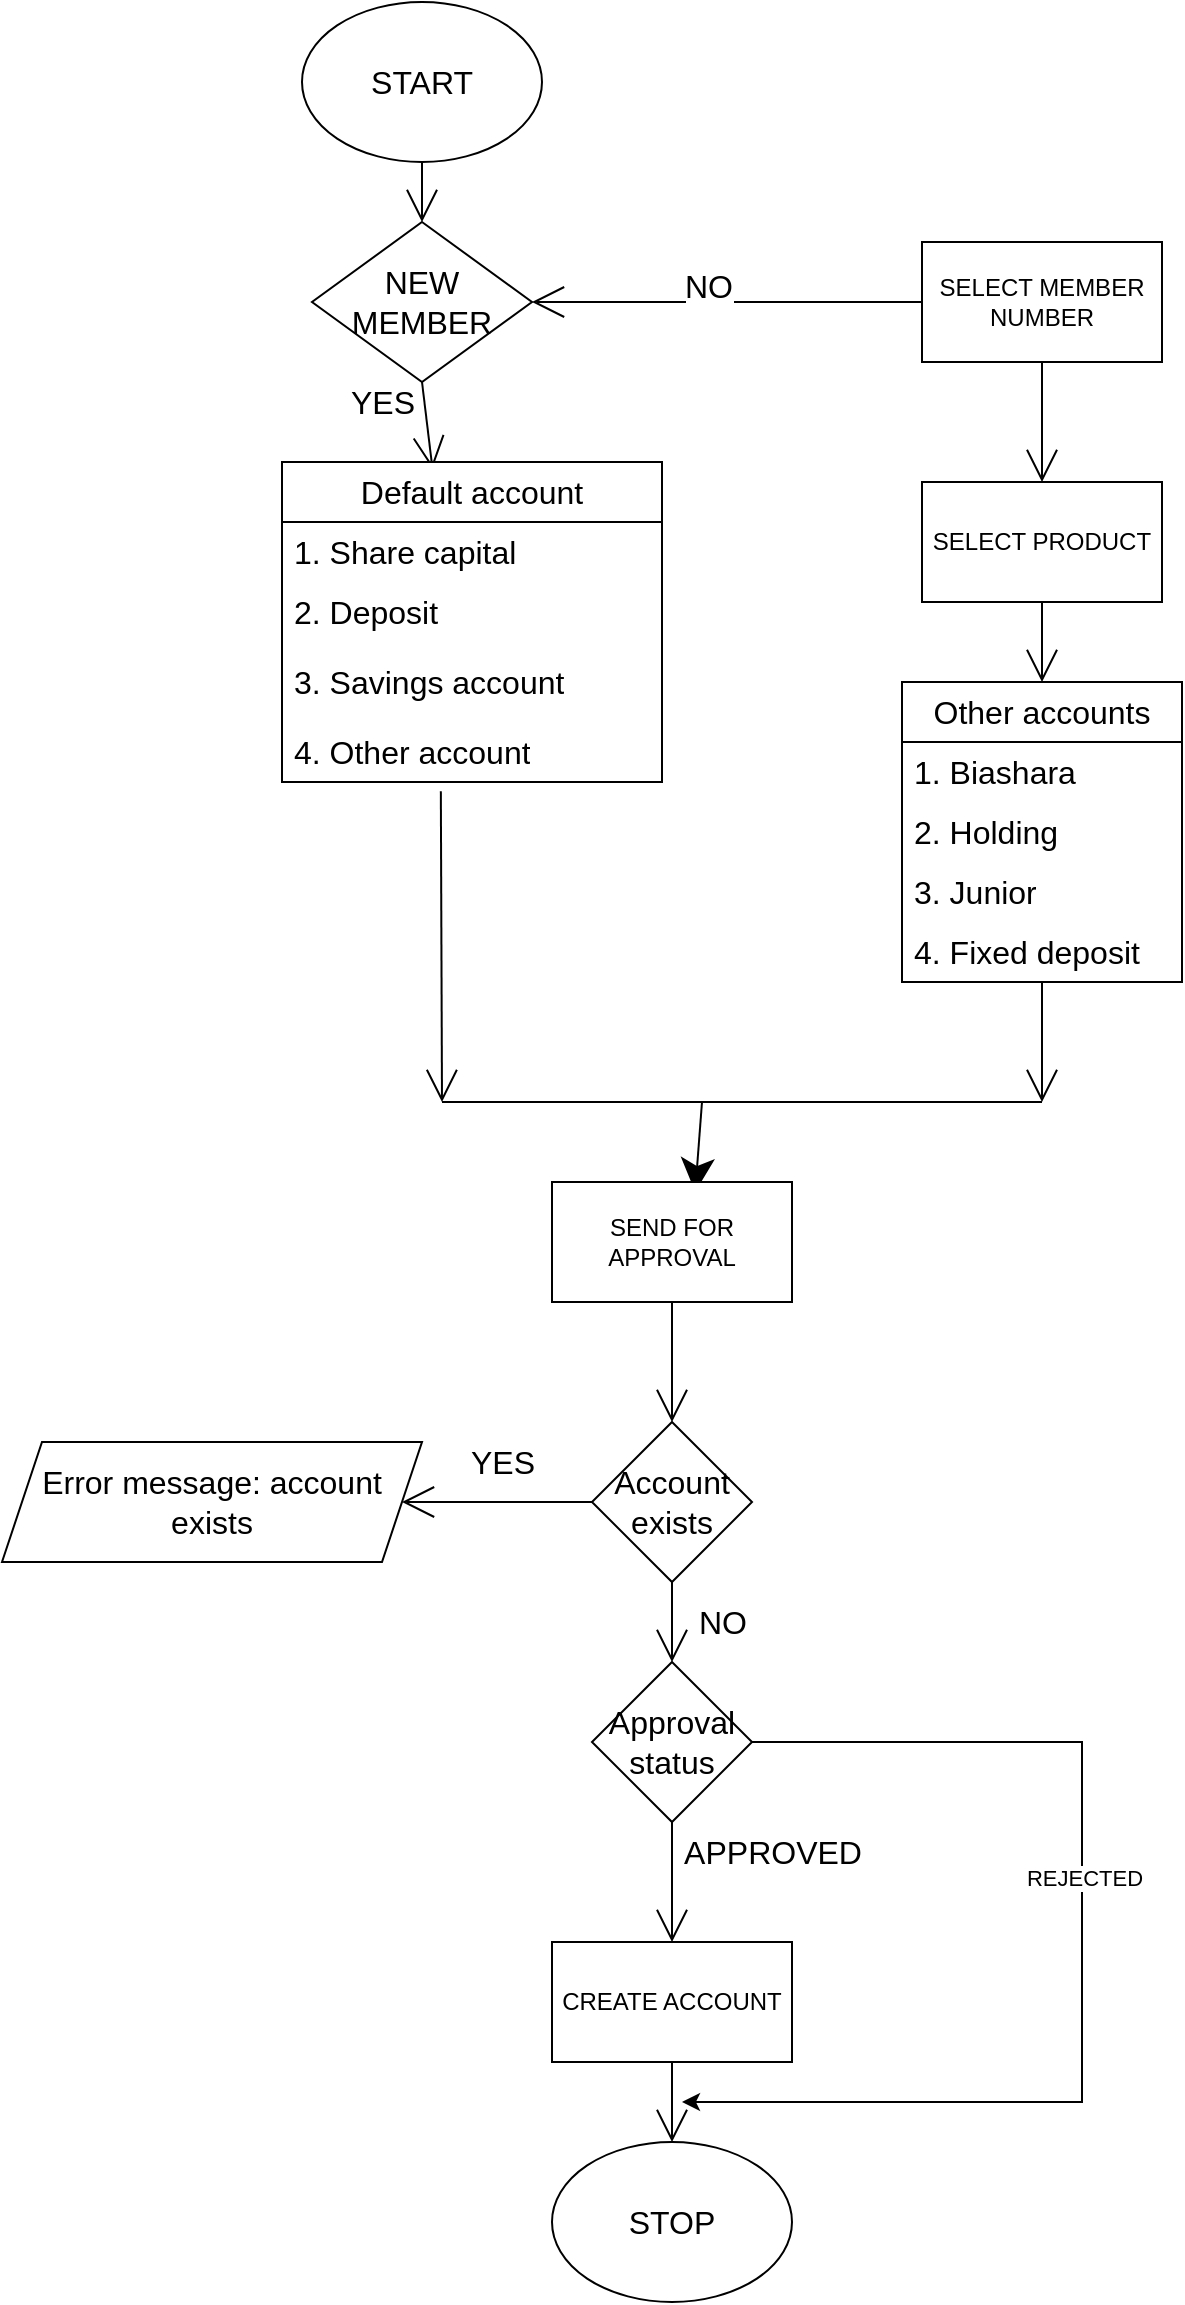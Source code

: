 <mxfile version="20.8.0" type="device"><diagram id="GvBvFfCqta01IPSV9QG5" name="Page-1"><mxGraphModel dx="1216" dy="599" grid="1" gridSize="10" guides="1" tooltips="1" connect="1" arrows="1" fold="1" page="1" pageScale="1" pageWidth="827" pageHeight="1169" math="0" shadow="0"><root><mxCell id="0"/><mxCell id="1" parent="0"/><mxCell id="7mZEfv8eWMnCoykxqLYD-38" style="edgeStyle=none;curved=1;rounded=0;orthogonalLoop=1;jettySize=auto;html=1;exitX=0.5;exitY=1;exitDx=0;exitDy=0;entryX=0.5;entryY=0;entryDx=0;entryDy=0;fontSize=12;endArrow=open;startSize=14;endSize=14;sourcePerimeterSpacing=8;targetPerimeterSpacing=8;" parent="1" source="7mZEfv8eWMnCoykxqLYD-1" target="7mZEfv8eWMnCoykxqLYD-2" edge="1"><mxGeometry relative="1" as="geometry"/></mxCell><mxCell id="7mZEfv8eWMnCoykxqLYD-1" value="START" style="ellipse;whiteSpace=wrap;html=1;fontSize=16;" parent="1" vertex="1"><mxGeometry x="210" y="10" width="120" height="80" as="geometry"/></mxCell><mxCell id="7mZEfv8eWMnCoykxqLYD-37" style="edgeStyle=none;curved=1;rounded=0;orthogonalLoop=1;jettySize=auto;html=1;exitX=0.5;exitY=1;exitDx=0;exitDy=0;entryX=0.396;entryY=0.021;entryDx=0;entryDy=0;fontSize=12;endArrow=open;startSize=14;endSize=14;sourcePerimeterSpacing=8;targetPerimeterSpacing=8;entryPerimeter=0;" parent="1" source="7mZEfv8eWMnCoykxqLYD-2" target="7mZEfv8eWMnCoykxqLYD-54" edge="1"><mxGeometry relative="1" as="geometry"><mxPoint x="270" y="240" as="targetPoint"/></mxGeometry></mxCell><mxCell id="7mZEfv8eWMnCoykxqLYD-2" value="NEW MEMBER" style="rhombus;whiteSpace=wrap;html=1;fontSize=16;" parent="1" vertex="1"><mxGeometry x="215" y="120" width="110" height="80" as="geometry"/></mxCell><mxCell id="7mZEfv8eWMnCoykxqLYD-34" style="edgeStyle=none;curved=1;rounded=0;orthogonalLoop=1;jettySize=auto;html=1;exitX=0.418;exitY=1.156;exitDx=0;exitDy=0;fontSize=12;endArrow=open;startSize=14;endSize=14;sourcePerimeterSpacing=8;targetPerimeterSpacing=8;exitPerimeter=0;" parent="1" source="7mZEfv8eWMnCoykxqLYD-62" edge="1"><mxGeometry relative="1" as="geometry"><mxPoint x="280" y="560" as="targetPoint"/><mxPoint x="220" y="440" as="sourcePoint"/></mxGeometry></mxCell><mxCell id="7mZEfv8eWMnCoykxqLYD-36" style="edgeStyle=none;curved=1;rounded=0;orthogonalLoop=1;jettySize=auto;html=1;exitX=0.5;exitY=1;exitDx=0;exitDy=0;entryX=0.5;entryY=0;entryDx=0;entryDy=0;fontSize=12;endArrow=open;startSize=14;endSize=14;sourcePerimeterSpacing=8;targetPerimeterSpacing=8;" parent="1" edge="1"><mxGeometry relative="1" as="geometry"><mxPoint x="580" y="190" as="sourcePoint"/><mxPoint x="580" y="250" as="targetPoint"/></mxGeometry></mxCell><mxCell id="7mZEfv8eWMnCoykxqLYD-42" style="edgeStyle=none;curved=1;rounded=0;orthogonalLoop=1;jettySize=auto;html=1;exitX=0;exitY=0.5;exitDx=0;exitDy=0;entryX=1;entryY=0.5;entryDx=0;entryDy=0;fontSize=12;endArrow=open;startSize=14;endSize=14;sourcePerimeterSpacing=8;targetPerimeterSpacing=8;" parent="1" source="rYyNbuieA0CaYHRMyr2p-2" target="7mZEfv8eWMnCoykxqLYD-2" edge="1"><mxGeometry relative="1" as="geometry"><mxPoint x="490" y="160" as="sourcePoint"/></mxGeometry></mxCell><mxCell id="7mZEfv8eWMnCoykxqLYD-43" value="NO" style="edgeLabel;html=1;align=center;verticalAlign=middle;resizable=0;points=[];fontSize=16;" parent="7mZEfv8eWMnCoykxqLYD-42" vertex="1" connectable="0"><mxGeometry x="0.096" y="-8" relative="1" as="geometry"><mxPoint as="offset"/></mxGeometry></mxCell><mxCell id="7mZEfv8eWMnCoykxqLYD-35" style="edgeStyle=none;curved=1;rounded=0;orthogonalLoop=1;jettySize=auto;html=1;exitX=0.5;exitY=1;exitDx=0;exitDy=0;entryX=0.5;entryY=0;entryDx=0;entryDy=0;entryPerimeter=0;fontSize=12;endArrow=open;startSize=14;endSize=14;sourcePerimeterSpacing=8;targetPerimeterSpacing=8;" parent="1" target="7mZEfv8eWMnCoykxqLYD-58" edge="1"><mxGeometry relative="1" as="geometry"><mxPoint x="610.6" y="343" as="targetPoint"/><mxPoint x="580" y="310" as="sourcePoint"/></mxGeometry></mxCell><mxCell id="7mZEfv8eWMnCoykxqLYD-32" style="edgeStyle=none;curved=1;rounded=0;orthogonalLoop=1;jettySize=auto;html=1;exitX=0.5;exitY=1;exitDx=0;exitDy=0;fontSize=12;endArrow=open;startSize=14;endSize=14;sourcePerimeterSpacing=8;targetPerimeterSpacing=8;" parent="1" source="7mZEfv8eWMnCoykxqLYD-58" edge="1"><mxGeometry relative="1" as="geometry"><mxPoint x="580" y="560" as="targetPoint"/><mxPoint x="600" y="540" as="sourcePoint"/></mxGeometry></mxCell><mxCell id="7mZEfv8eWMnCoykxqLYD-25" style="edgeStyle=none;curved=1;rounded=0;orthogonalLoop=1;jettySize=auto;html=1;exitX=0.5;exitY=1;exitDx=0;exitDy=0;entryX=0.5;entryY=0;entryDx=0;entryDy=0;fontSize=12;endArrow=open;startSize=14;endSize=14;sourcePerimeterSpacing=8;targetPerimeterSpacing=8;" parent="1" target="7mZEfv8eWMnCoykxqLYD-8" edge="1"><mxGeometry relative="1" as="geometry"><mxPoint x="395" y="660.0" as="sourcePoint"/></mxGeometry></mxCell><mxCell id="7mZEfv8eWMnCoykxqLYD-22" style="edgeStyle=none;curved=1;rounded=0;orthogonalLoop=1;jettySize=auto;html=1;exitX=0.5;exitY=1;exitDx=0;exitDy=0;entryX=0.5;entryY=0;entryDx=0;entryDy=0;fontSize=12;endArrow=open;startSize=14;endSize=14;sourcePerimeterSpacing=8;targetPerimeterSpacing=8;" parent="1" source="7mZEfv8eWMnCoykxqLYD-8" target="7mZEfv8eWMnCoykxqLYD-10" edge="1"><mxGeometry relative="1" as="geometry"/></mxCell><mxCell id="7mZEfv8eWMnCoykxqLYD-27" style="edgeStyle=none;curved=1;rounded=0;orthogonalLoop=1;jettySize=auto;html=1;exitX=0;exitY=0.5;exitDx=0;exitDy=0;entryX=1;entryY=0.5;entryDx=0;entryDy=0;fontSize=12;endArrow=open;startSize=14;endSize=14;sourcePerimeterSpacing=8;targetPerimeterSpacing=8;" parent="1" source="7mZEfv8eWMnCoykxqLYD-8" target="7mZEfv8eWMnCoykxqLYD-9" edge="1"><mxGeometry relative="1" as="geometry"/></mxCell><mxCell id="7mZEfv8eWMnCoykxqLYD-8" value="Account exists" style="rhombus;whiteSpace=wrap;html=1;fontSize=16;" parent="1" vertex="1"><mxGeometry x="355" y="720" width="80" height="80" as="geometry"/></mxCell><mxCell id="7mZEfv8eWMnCoykxqLYD-9" value="Error message: account exists" style="shape=parallelogram;perimeter=parallelogramPerimeter;whiteSpace=wrap;html=1;fixedSize=1;fontSize=16;" parent="1" vertex="1"><mxGeometry x="60" y="730" width="210" height="60" as="geometry"/></mxCell><mxCell id="7mZEfv8eWMnCoykxqLYD-15" style="edgeStyle=none;curved=1;rounded=0;orthogonalLoop=1;jettySize=auto;html=1;exitX=0.5;exitY=1;exitDx=0;exitDy=0;entryX=0.5;entryY=0;entryDx=0;entryDy=0;fontSize=12;endArrow=open;startSize=14;endSize=14;sourcePerimeterSpacing=8;targetPerimeterSpacing=8;" parent="1" source="7mZEfv8eWMnCoykxqLYD-10" edge="1"><mxGeometry relative="1" as="geometry"><mxPoint x="395" y="980.0" as="targetPoint"/></mxGeometry></mxCell><mxCell id="4f0P2DYuE5dsx0F7GnDf-1" style="edgeStyle=orthogonalEdgeStyle;rounded=0;orthogonalLoop=1;jettySize=auto;html=1;exitX=1;exitY=0.5;exitDx=0;exitDy=0;" parent="1" source="7mZEfv8eWMnCoykxqLYD-10" edge="1"><mxGeometry relative="1" as="geometry"><mxPoint x="400" y="1060" as="targetPoint"/><Array as="points"><mxPoint x="600" y="880"/><mxPoint x="600" y="1060"/></Array></mxGeometry></mxCell><mxCell id="4f0P2DYuE5dsx0F7GnDf-2" value="REJECTED" style="edgeLabel;html=1;align=center;verticalAlign=middle;resizable=0;points=[];" parent="4f0P2DYuE5dsx0F7GnDf-1" vertex="1" connectable="0"><mxGeometry x="-0.145" y="1" relative="1" as="geometry"><mxPoint as="offset"/></mxGeometry></mxCell><mxCell id="7mZEfv8eWMnCoykxqLYD-10" value="Approval status" style="rhombus;whiteSpace=wrap;html=1;fontSize=16;" parent="1" vertex="1"><mxGeometry x="355" y="840" width="80" height="80" as="geometry"/></mxCell><mxCell id="7mZEfv8eWMnCoykxqLYD-14" style="edgeStyle=none;curved=1;rounded=0;orthogonalLoop=1;jettySize=auto;html=1;exitX=0.5;exitY=1;exitDx=0;exitDy=0;entryX=0.5;entryY=0;entryDx=0;entryDy=0;fontSize=12;endArrow=open;startSize=14;endSize=14;sourcePerimeterSpacing=8;targetPerimeterSpacing=8;" parent="1" target="7mZEfv8eWMnCoykxqLYD-13" edge="1"><mxGeometry relative="1" as="geometry"><mxPoint x="395" y="1040.0" as="sourcePoint"/></mxGeometry></mxCell><mxCell id="7mZEfv8eWMnCoykxqLYD-13" value="STOP" style="ellipse;whiteSpace=wrap;html=1;fontSize=16;" parent="1" vertex="1"><mxGeometry x="335" y="1080" width="120" height="80" as="geometry"/></mxCell><mxCell id="7mZEfv8eWMnCoykxqLYD-18" value="APPROVED" style="text;html=1;align=center;verticalAlign=middle;resizable=0;points=[];autosize=1;strokeColor=none;fillColor=none;fontSize=16;" parent="1" vertex="1"><mxGeometry x="390" y="920" width="110" height="30" as="geometry"/></mxCell><mxCell id="7mZEfv8eWMnCoykxqLYD-26" value="NO" style="text;html=1;align=center;verticalAlign=middle;resizable=0;points=[];autosize=1;strokeColor=none;fillColor=none;fontSize=16;" parent="1" vertex="1"><mxGeometry x="395" y="805" width="50" height="30" as="geometry"/></mxCell><mxCell id="7mZEfv8eWMnCoykxqLYD-28" value="YES" style="text;html=1;align=center;verticalAlign=middle;resizable=0;points=[];autosize=1;strokeColor=none;fillColor=none;fontSize=16;" parent="1" vertex="1"><mxGeometry x="280" y="725" width="60" height="30" as="geometry"/></mxCell><mxCell id="7mZEfv8eWMnCoykxqLYD-31" value="" style="endArrow=none;html=1;rounded=0;fontSize=12;startSize=14;endSize=14;sourcePerimeterSpacing=8;targetPerimeterSpacing=8;curved=1;" parent="1" edge="1"><mxGeometry width="50" height="50" relative="1" as="geometry"><mxPoint x="280" y="560" as="sourcePoint"/><mxPoint x="580" y="560" as="targetPoint"/><Array as="points"><mxPoint x="410" y="560"/></Array></mxGeometry></mxCell><mxCell id="7mZEfv8eWMnCoykxqLYD-33" value="" style="endArrow=classic;html=1;rounded=0;fontSize=12;startSize=14;endSize=14;sourcePerimeterSpacing=8;targetPerimeterSpacing=8;curved=1;entryX=0.54;entryY=0.083;entryDx=0;entryDy=0;entryPerimeter=0;" parent="1" edge="1"><mxGeometry width="50" height="50" relative="1" as="geometry"><mxPoint x="410" y="560" as="sourcePoint"/><mxPoint x="406.6" y="604.98" as="targetPoint"/></mxGeometry></mxCell><mxCell id="7mZEfv8eWMnCoykxqLYD-40" value="YES" style="text;html=1;align=center;verticalAlign=middle;resizable=0;points=[];autosize=1;strokeColor=none;fillColor=none;fontSize=16;" parent="1" vertex="1"><mxGeometry x="220" y="195" width="60" height="30" as="geometry"/></mxCell><mxCell id="7mZEfv8eWMnCoykxqLYD-54" value="Default account" style="swimlane;fontStyle=0;childLayout=stackLayout;horizontal=1;startSize=30;horizontalStack=0;resizeParent=1;resizeParentMax=0;resizeLast=0;collapsible=1;marginBottom=0;whiteSpace=wrap;html=1;fontSize=16;" parent="1" vertex="1"><mxGeometry x="200" y="240" width="190" height="160" as="geometry"/></mxCell><mxCell id="7mZEfv8eWMnCoykxqLYD-55" value="1. Share capital" style="text;strokeColor=none;fillColor=none;align=left;verticalAlign=middle;spacingLeft=4;spacingRight=4;overflow=hidden;points=[[0,0.5],[1,0.5]];portConstraint=eastwest;rotatable=0;whiteSpace=wrap;html=1;fontSize=16;" parent="7mZEfv8eWMnCoykxqLYD-54" vertex="1"><mxGeometry y="30" width="190" height="30" as="geometry"/></mxCell><mxCell id="7mZEfv8eWMnCoykxqLYD-56" value="2. Deposit" style="text;strokeColor=none;fillColor=none;align=left;verticalAlign=middle;spacingLeft=4;spacingRight=4;overflow=hidden;points=[[0,0.5],[1,0.5]];portConstraint=eastwest;rotatable=0;whiteSpace=wrap;html=1;fontSize=16;" parent="7mZEfv8eWMnCoykxqLYD-54" vertex="1"><mxGeometry y="60" width="190" height="30" as="geometry"/></mxCell><mxCell id="7mZEfv8eWMnCoykxqLYD-57" value="3. Savings account" style="text;strokeColor=none;fillColor=none;align=left;verticalAlign=middle;spacingLeft=4;spacingRight=4;overflow=hidden;points=[[0,0.5],[1,0.5]];portConstraint=eastwest;rotatable=0;whiteSpace=wrap;html=1;fontSize=16;" parent="7mZEfv8eWMnCoykxqLYD-54" vertex="1"><mxGeometry y="90" width="190" height="40" as="geometry"/></mxCell><mxCell id="7mZEfv8eWMnCoykxqLYD-62" value="4. Other account" style="text;strokeColor=none;fillColor=none;align=left;verticalAlign=middle;spacingLeft=4;spacingRight=4;overflow=hidden;points=[[0,0.5],[1,0.5]];portConstraint=eastwest;rotatable=0;whiteSpace=wrap;html=1;fontSize=16;" parent="7mZEfv8eWMnCoykxqLYD-54" vertex="1"><mxGeometry y="130" width="190" height="30" as="geometry"/></mxCell><mxCell id="7mZEfv8eWMnCoykxqLYD-58" value="Other accounts" style="swimlane;fontStyle=0;childLayout=stackLayout;horizontal=1;startSize=30;horizontalStack=0;resizeParent=1;resizeParentMax=0;resizeLast=0;collapsible=1;marginBottom=0;whiteSpace=wrap;html=1;fontSize=16;" parent="1" vertex="1"><mxGeometry x="510" y="350" width="140" height="150" as="geometry"><mxRectangle x="540" y="350" width="70" height="30" as="alternateBounds"/></mxGeometry></mxCell><mxCell id="7mZEfv8eWMnCoykxqLYD-59" value="1. Biashara" style="text;strokeColor=none;fillColor=none;align=left;verticalAlign=middle;spacingLeft=4;spacingRight=4;overflow=hidden;points=[[0,0.5],[1,0.5]];portConstraint=eastwest;rotatable=0;whiteSpace=wrap;html=1;fontSize=16;" parent="7mZEfv8eWMnCoykxqLYD-58" vertex="1"><mxGeometry y="30" width="140" height="30" as="geometry"/></mxCell><mxCell id="7mZEfv8eWMnCoykxqLYD-60" value="2. Holding" style="text;strokeColor=none;fillColor=none;align=left;verticalAlign=middle;spacingLeft=4;spacingRight=4;overflow=hidden;points=[[0,0.5],[1,0.5]];portConstraint=eastwest;rotatable=0;whiteSpace=wrap;html=1;fontSize=16;" parent="7mZEfv8eWMnCoykxqLYD-58" vertex="1"><mxGeometry y="60" width="140" height="30" as="geometry"/></mxCell><mxCell id="7mZEfv8eWMnCoykxqLYD-61" value="3. Junior" style="text;strokeColor=none;fillColor=none;align=left;verticalAlign=middle;spacingLeft=4;spacingRight=4;overflow=hidden;points=[[0,0.5],[1,0.5]];portConstraint=eastwest;rotatable=0;whiteSpace=wrap;html=1;fontSize=16;" parent="7mZEfv8eWMnCoykxqLYD-58" vertex="1"><mxGeometry y="90" width="140" height="30" as="geometry"/></mxCell><mxCell id="7mZEfv8eWMnCoykxqLYD-63" value="4. Fixed deposit" style="text;strokeColor=none;fillColor=none;align=left;verticalAlign=middle;spacingLeft=4;spacingRight=4;overflow=hidden;points=[[0,0.5],[1,0.5]];portConstraint=eastwest;rotatable=0;whiteSpace=wrap;html=1;fontSize=16;" parent="7mZEfv8eWMnCoykxqLYD-58" vertex="1"><mxGeometry y="120" width="140" height="30" as="geometry"/></mxCell><mxCell id="rYyNbuieA0CaYHRMyr2p-2" value="SELECT MEMBER NUMBER" style="rounded=0;whiteSpace=wrap;html=1;" vertex="1" parent="1"><mxGeometry x="520" y="130" width="120" height="60" as="geometry"/></mxCell><mxCell id="rYyNbuieA0CaYHRMyr2p-3" value="SELECT PRODUCT" style="rounded=0;whiteSpace=wrap;html=1;" vertex="1" parent="1"><mxGeometry x="520" y="250" width="120" height="60" as="geometry"/></mxCell><mxCell id="rYyNbuieA0CaYHRMyr2p-4" value="SEND FOR APPROVAL" style="rounded=0;whiteSpace=wrap;html=1;" vertex="1" parent="1"><mxGeometry x="335" y="600" width="120" height="60" as="geometry"/></mxCell><mxCell id="rYyNbuieA0CaYHRMyr2p-5" value="CREATE ACCOUNT" style="rounded=0;whiteSpace=wrap;html=1;" vertex="1" parent="1"><mxGeometry x="335" y="980" width="120" height="60" as="geometry"/></mxCell></root></mxGraphModel></diagram></mxfile>